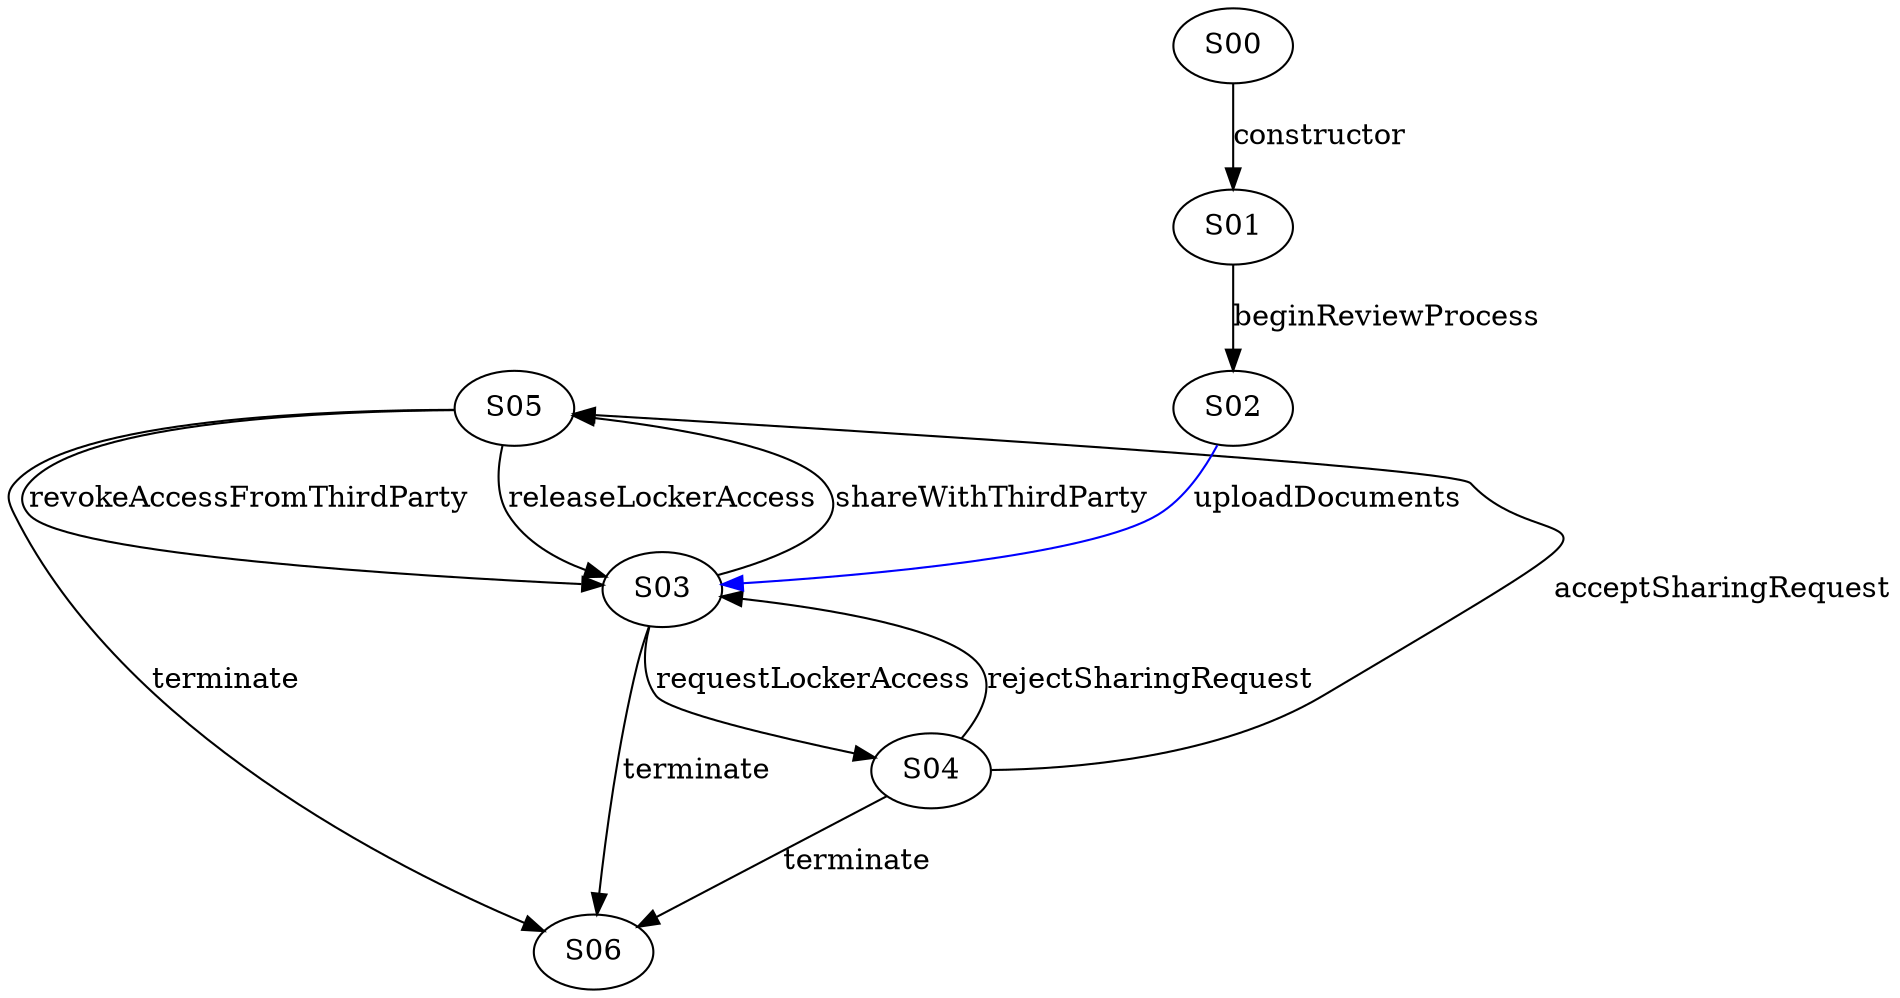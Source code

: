 digraph {

S05->S03 [label="revokeAccessFromThirdParty", style="", color="black"]
S03->S06 [label="terminate", style="", color="black"]
S04->S06 [label="terminate", style="", color="black"]
S04->S03 [label="rejectSharingRequest", style="", color="black"]
S05->S06 [label="terminate", style="", color="black"]
S03->S05 [label="shareWithThirdParty", style="", color="black"]
S03->S04 [label="requestLockerAccess", style="", color="black"]
S04->S05 [label="acceptSharingRequest", style="", color="black"]
S01->S02 [label="beginReviewProcess", style="", color="black"]
S05->S03 [label="releaseLockerAccess", style="", color="black"]
S02->S03 [label="uploadDocuments", style="", color="blue"]
S00->S01 [label="constructor", style="", color="black"]
}
